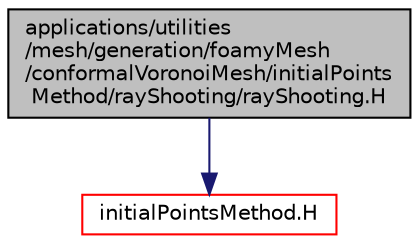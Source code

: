 digraph "applications/utilities/mesh/generation/foamyMesh/conformalVoronoiMesh/initialPointsMethod/rayShooting/rayShooting.H"
{
  bgcolor="transparent";
  edge [fontname="Helvetica",fontsize="10",labelfontname="Helvetica",labelfontsize="10"];
  node [fontname="Helvetica",fontsize="10",shape=record];
  Node0 [label="applications/utilities\l/mesh/generation/foamyMesh\l/conformalVoronoiMesh/initialPoints\lMethod/rayShooting/rayShooting.H",height=0.2,width=0.4,color="black", fillcolor="grey75", style="filled", fontcolor="black"];
  Node0 -> Node1 [color="midnightblue",fontsize="10",style="solid",fontname="Helvetica"];
  Node1 [label="initialPointsMethod.H",height=0.2,width=0.4,color="red",URL="$a18791.html"];
}
